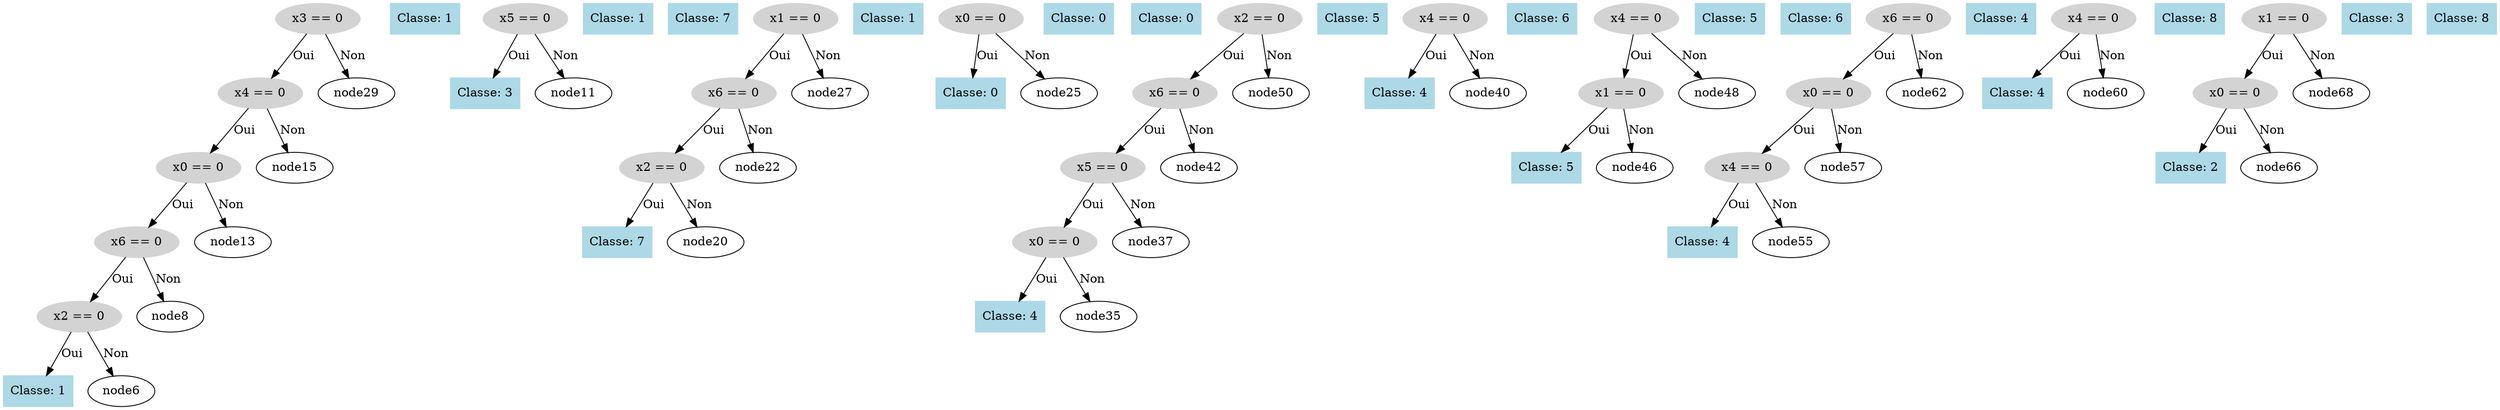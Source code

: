 digraph DecisionTree {
  node0 [label="x3 == 0", shape=ellipse, style=filled, color=lightgray];
  node0 -> node1 [label="Oui"];
  node1 [label="x4 == 0", shape=ellipse, style=filled, color=lightgray];
  node1 -> node2 [label="Oui"];
  node2 [label="x0 == 0", shape=ellipse, style=filled, color=lightgray];
  node2 -> node3 [label="Oui"];
  node3 [label="x6 == 0", shape=ellipse, style=filled, color=lightgray];
  node3 -> node4 [label="Oui"];
  node4 [label="x2 == 0", shape=ellipse, style=filled, color=lightgray];
  node4 -> node5 [label="Oui"];
  node5 [label="Classe: 1", shape=box, style=filled, color=lightblue];
  node4 -> node6 [label="Non"];
  node7 [label="Classe: 1", shape=box, style=filled, color=lightblue];
  node3 -> node8 [label="Non"];
  node9 [label="x5 == 0", shape=ellipse, style=filled, color=lightgray];
  node9 -> node10 [label="Oui"];
  node10 [label="Classe: 3", shape=box, style=filled, color=lightblue];
  node9 -> node11 [label="Non"];
  node12 [label="Classe: 1", shape=box, style=filled, color=lightblue];
  node2 -> node13 [label="Non"];
  node14 [label="Classe: 7", shape=box, style=filled, color=lightblue];
  node1 -> node15 [label="Non"];
  node16 [label="x1 == 0", shape=ellipse, style=filled, color=lightgray];
  node16 -> node17 [label="Oui"];
  node17 [label="x6 == 0", shape=ellipse, style=filled, color=lightgray];
  node17 -> node18 [label="Oui"];
  node18 [label="x2 == 0", shape=ellipse, style=filled, color=lightgray];
  node18 -> node19 [label="Oui"];
  node19 [label="Classe: 7", shape=box, style=filled, color=lightblue];
  node18 -> node20 [label="Non"];
  node21 [label="Classe: 1", shape=box, style=filled, color=lightblue];
  node17 -> node22 [label="Non"];
  node23 [label="x0 == 0", shape=ellipse, style=filled, color=lightgray];
  node23 -> node24 [label="Oui"];
  node24 [label="Classe: 0", shape=box, style=filled, color=lightblue];
  node23 -> node25 [label="Non"];
  node26 [label="Classe: 0", shape=box, style=filled, color=lightblue];
  node16 -> node27 [label="Non"];
  node28 [label="Classe: 0", shape=box, style=filled, color=lightblue];
  node0 -> node29 [label="Non"];
  node30 [label="x2 == 0", shape=ellipse, style=filled, color=lightgray];
  node30 -> node31 [label="Oui"];
  node31 [label="x6 == 0", shape=ellipse, style=filled, color=lightgray];
  node31 -> node32 [label="Oui"];
  node32 [label="x5 == 0", shape=ellipse, style=filled, color=lightgray];
  node32 -> node33 [label="Oui"];
  node33 [label="x0 == 0", shape=ellipse, style=filled, color=lightgray];
  node33 -> node34 [label="Oui"];
  node34 [label="Classe: 4", shape=box, style=filled, color=lightblue];
  node33 -> node35 [label="Non"];
  node36 [label="Classe: 5", shape=box, style=filled, color=lightblue];
  node32 -> node37 [label="Non"];
  node38 [label="x4 == 0", shape=ellipse, style=filled, color=lightgray];
  node38 -> node39 [label="Oui"];
  node39 [label="Classe: 4", shape=box, style=filled, color=lightblue];
  node38 -> node40 [label="Non"];
  node41 [label="Classe: 6", shape=box, style=filled, color=lightblue];
  node31 -> node42 [label="Non"];
  node43 [label="x4 == 0", shape=ellipse, style=filled, color=lightgray];
  node43 -> node44 [label="Oui"];
  node44 [label="x1 == 0", shape=ellipse, style=filled, color=lightgray];
  node44 -> node45 [label="Oui"];
  node45 [label="Classe: 5", shape=box, style=filled, color=lightblue];
  node44 -> node46 [label="Non"];
  node47 [label="Classe: 5", shape=box, style=filled, color=lightblue];
  node43 -> node48 [label="Non"];
  node49 [label="Classe: 6", shape=box, style=filled, color=lightblue];
  node30 -> node50 [label="Non"];
  node51 [label="x6 == 0", shape=ellipse, style=filled, color=lightgray];
  node51 -> node52 [label="Oui"];
  node52 [label="x0 == 0", shape=ellipse, style=filled, color=lightgray];
  node52 -> node53 [label="Oui"];
  node53 [label="x4 == 0", shape=ellipse, style=filled, color=lightgray];
  node53 -> node54 [label="Oui"];
  node54 [label="Classe: 4", shape=box, style=filled, color=lightblue];
  node53 -> node55 [label="Non"];
  node56 [label="Classe: 4", shape=box, style=filled, color=lightblue];
  node52 -> node57 [label="Non"];
  node58 [label="x4 == 0", shape=ellipse, style=filled, color=lightgray];
  node58 -> node59 [label="Oui"];
  node59 [label="Classe: 4", shape=box, style=filled, color=lightblue];
  node58 -> node60 [label="Non"];
  node61 [label="Classe: 8", shape=box, style=filled, color=lightblue];
  node51 -> node62 [label="Non"];
  node63 [label="x1 == 0", shape=ellipse, style=filled, color=lightgray];
  node63 -> node64 [label="Oui"];
  node64 [label="x0 == 0", shape=ellipse, style=filled, color=lightgray];
  node64 -> node65 [label="Oui"];
  node65 [label="Classe: 2", shape=box, style=filled, color=lightblue];
  node64 -> node66 [label="Non"];
  node67 [label="Classe: 3", shape=box, style=filled, color=lightblue];
  node63 -> node68 [label="Non"];
  node69 [label="Classe: 8", shape=box, style=filled, color=lightblue];
}
